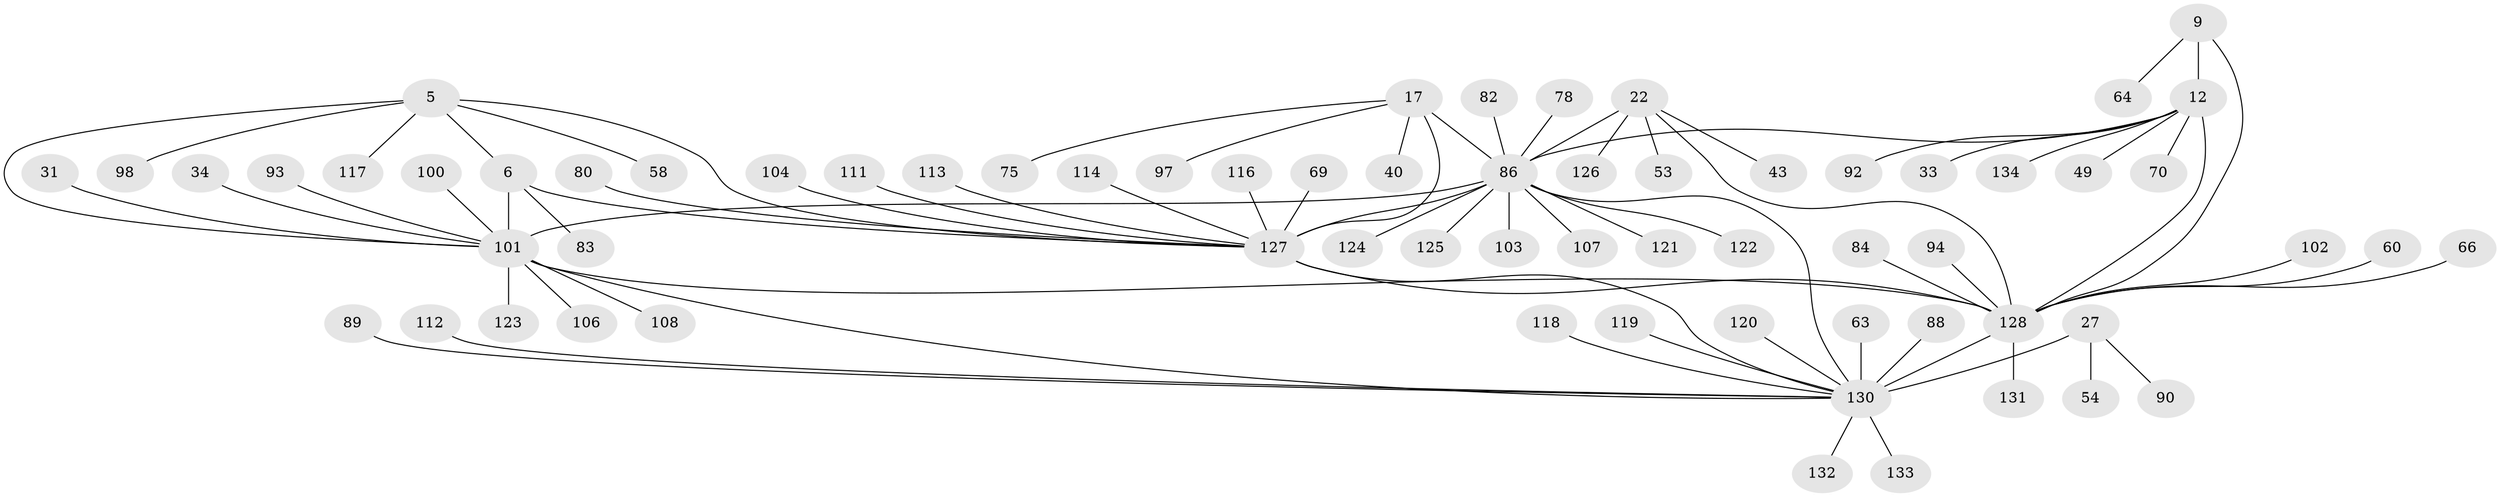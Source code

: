 // original degree distribution, {10: 0.03731343283582089, 13: 0.014925373134328358, 6: 0.029850746268656716, 7: 0.05970149253731343, 5: 0.014925373134328358, 12: 0.022388059701492536, 9: 0.014925373134328358, 14: 0.007462686567164179, 8: 0.007462686567164179, 11: 0.014925373134328358, 1: 0.5970149253731343, 2: 0.1044776119402985, 3: 0.07462686567164178}
// Generated by graph-tools (version 1.1) at 2025/56/03/09/25 04:56:03]
// undirected, 67 vertices, 77 edges
graph export_dot {
graph [start="1"]
  node [color=gray90,style=filled];
  5 [super="+4"];
  6 [super="+3"];
  9 [super="+7"];
  12 [super="+8"];
  17 [super="+16"];
  22 [super="+20"];
  27 [super="+25"];
  31;
  33;
  34;
  40;
  43;
  49;
  53 [super="+35"];
  54;
  58;
  60;
  63;
  64;
  66;
  69;
  70;
  75;
  78;
  80;
  82;
  83;
  84;
  86 [super="+71+72+24+23+57+68+76"];
  88;
  89;
  90;
  92;
  93 [super="+59"];
  94;
  97 [super="+74"];
  98;
  100;
  101 [super="+95+2"];
  102;
  103;
  104;
  106;
  107;
  108 [super="+81"];
  111;
  112;
  113;
  114;
  116;
  117;
  118 [super="+96"];
  119 [super="+110"];
  120;
  121;
  122;
  123 [super="+73"];
  124;
  125 [super="+85"];
  126 [super="+51+87"];
  127 [super="+67+48+62+77+91+105+18"];
  128 [super="+79+11+46+55"];
  130 [super="+30+99+32+129+36+38+45+61"];
  131 [super="+115"];
  132 [super="+109"];
  133;
  134;
  5 -- 6 [weight=4];
  5 -- 58;
  5 -- 98;
  5 -- 117;
  5 -- 101 [weight=4];
  5 -- 127;
  6 -- 83;
  6 -- 101 [weight=4];
  6 -- 127;
  9 -- 12 [weight=4];
  9 -- 64;
  9 -- 128 [weight=4];
  12 -- 33;
  12 -- 49;
  12 -- 134;
  12 -- 70;
  12 -- 92;
  12 -- 86;
  12 -- 128 [weight=4];
  17 -- 40;
  17 -- 75;
  17 -- 97;
  17 -- 127 [weight=8];
  17 -- 86;
  22 -- 43;
  22 -- 126;
  22 -- 53;
  22 -- 86 [weight=8];
  22 -- 128;
  27 -- 54;
  27 -- 90;
  27 -- 130 [weight=8];
  31 -- 101;
  34 -- 101;
  60 -- 128;
  63 -- 130;
  66 -- 128;
  69 -- 127;
  78 -- 86;
  80 -- 127;
  82 -- 86;
  84 -- 128;
  86 -- 127;
  86 -- 101 [weight=3];
  86 -- 130 [weight=2];
  86 -- 103;
  86 -- 107;
  86 -- 121;
  86 -- 122;
  86 -- 124;
  86 -- 125;
  88 -- 130;
  89 -- 130;
  93 -- 101;
  94 -- 128;
  100 -- 101;
  101 -- 128 [weight=2];
  101 -- 106;
  101 -- 108;
  101 -- 123;
  101 -- 130 [weight=2];
  102 -- 128;
  104 -- 127;
  111 -- 127;
  112 -- 130;
  113 -- 127;
  114 -- 127;
  116 -- 127;
  118 -- 130;
  119 -- 130;
  120 -- 130;
  127 -- 128 [weight=2];
  127 -- 130 [weight=2];
  128 -- 130 [weight=2];
  128 -- 131;
  130 -- 132;
  130 -- 133;
}
